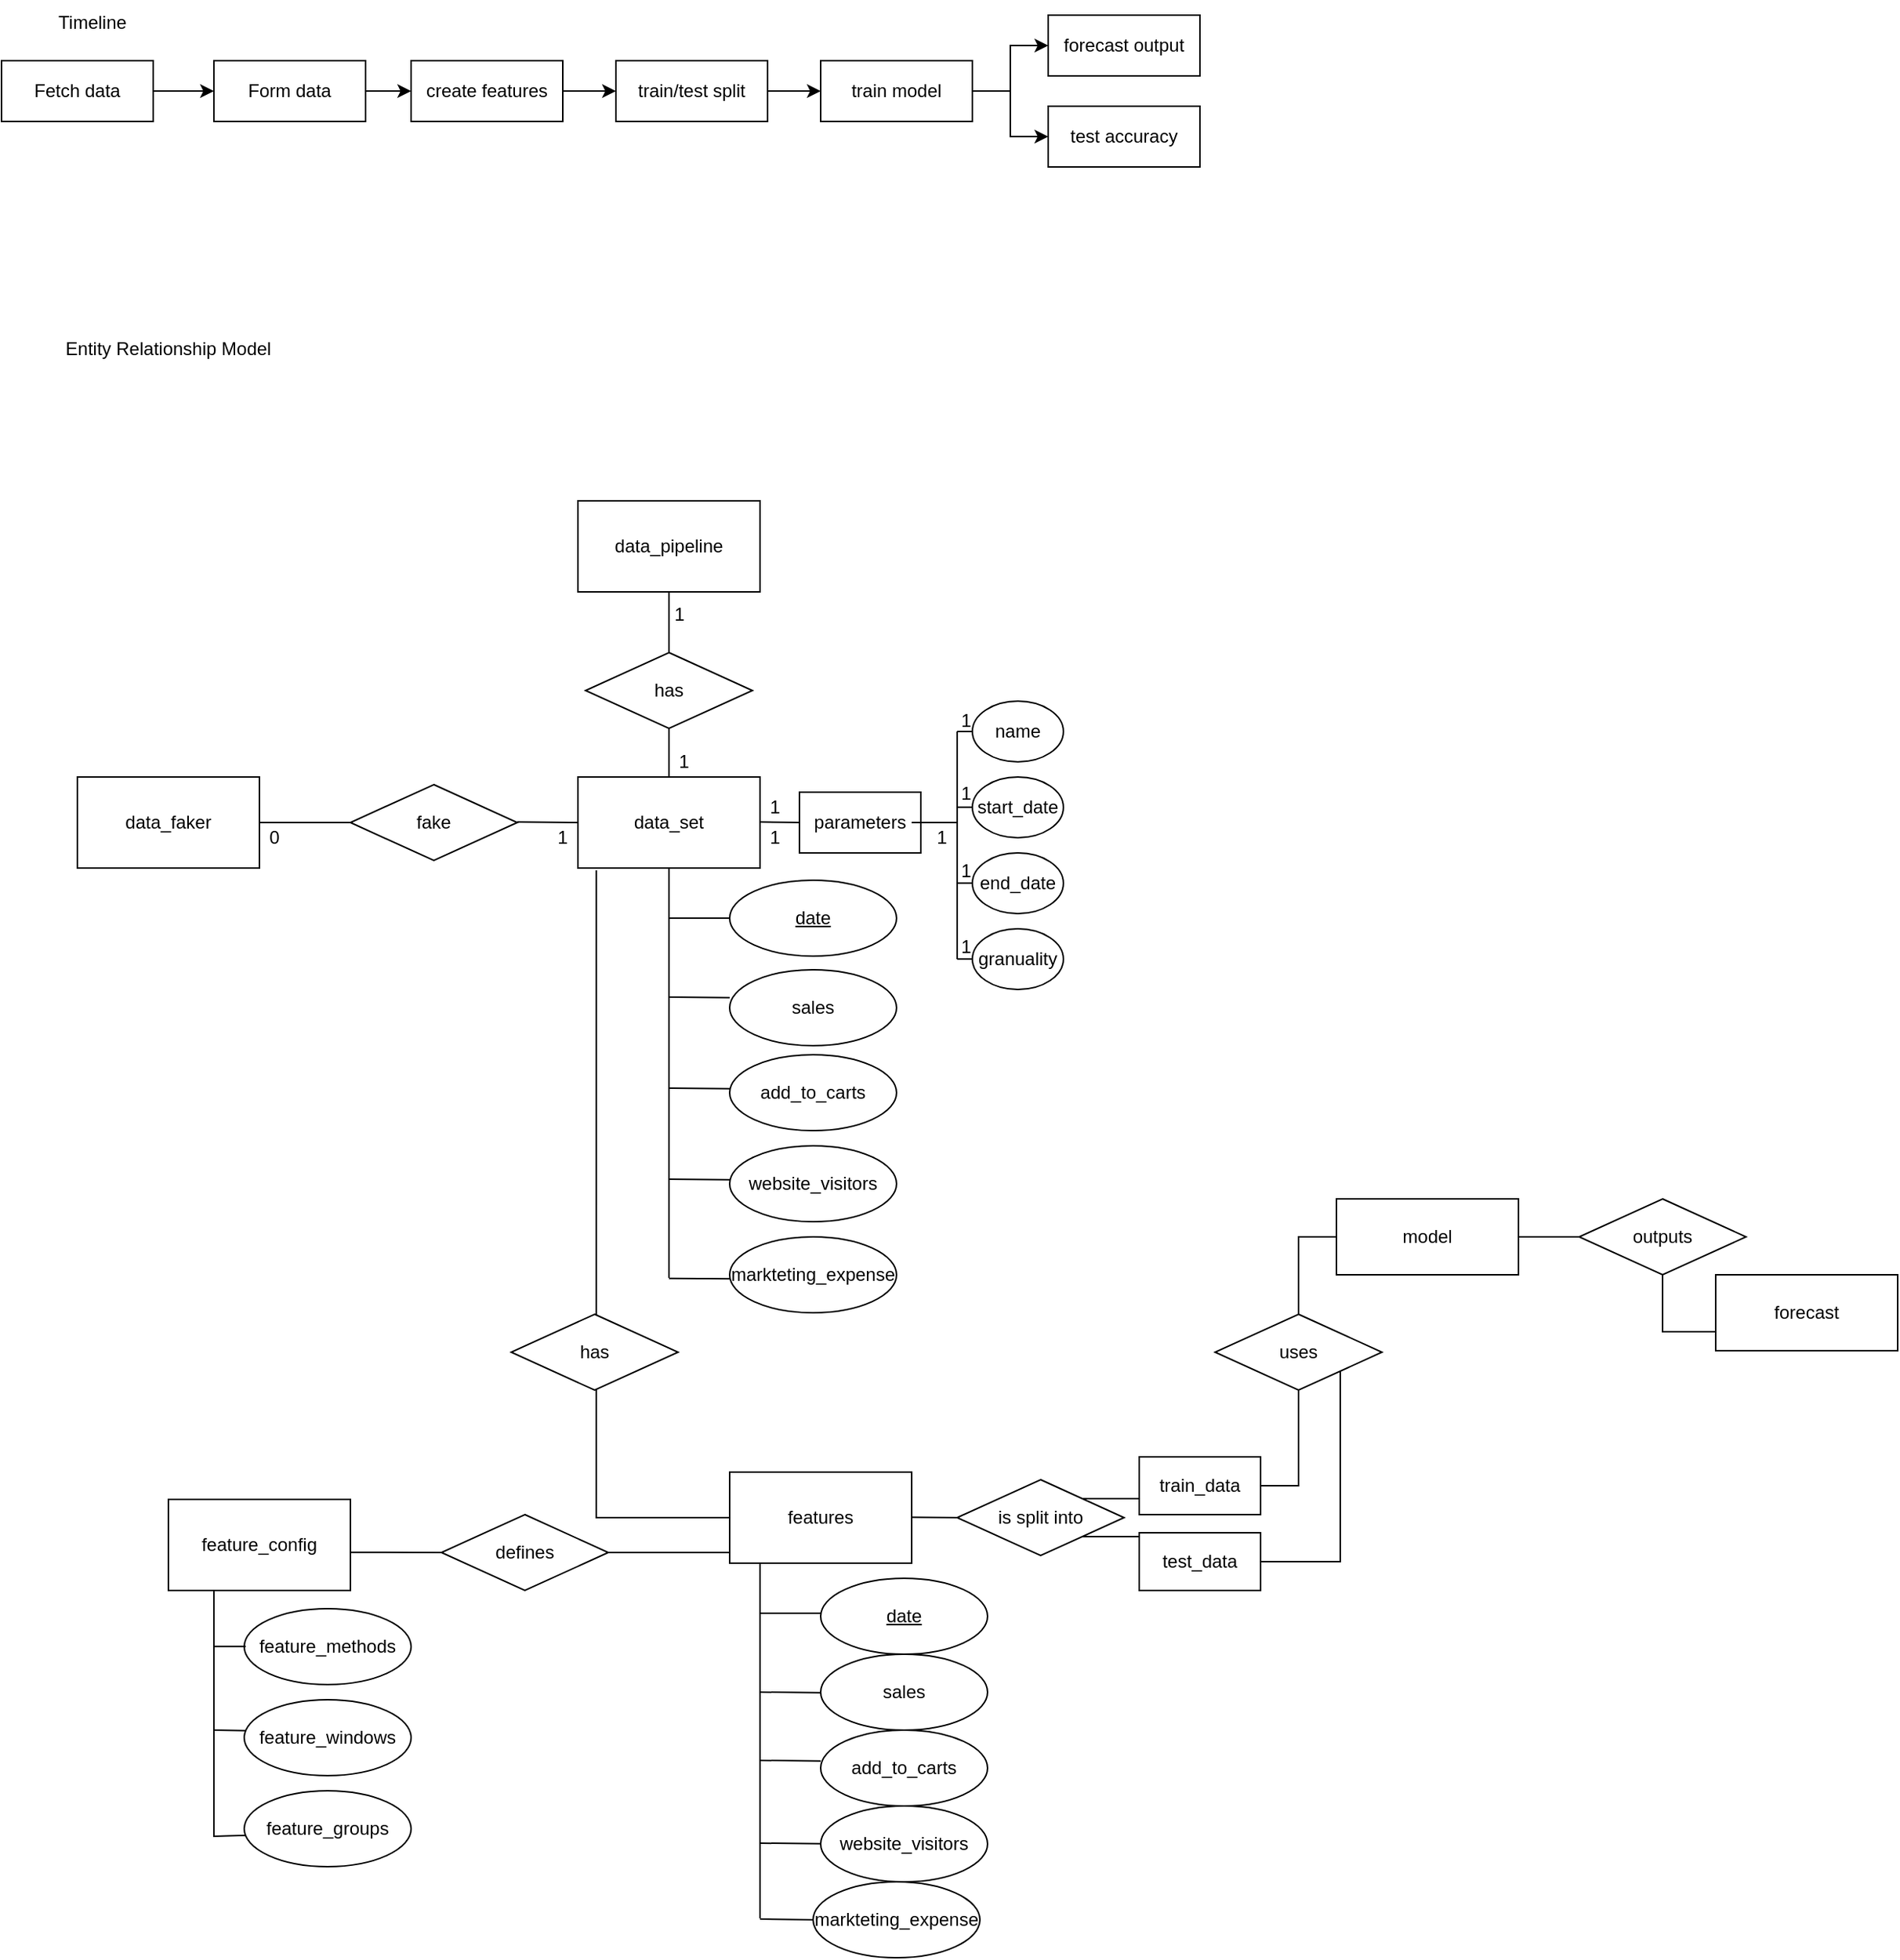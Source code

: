 <mxfile version="28.0.4">
  <diagram name="Page-1" id="VdG0ydc967w3bB8NOWR4">
    <mxGraphModel dx="1240" dy="1746" grid="1" gridSize="10" guides="1" tooltips="1" connect="1" arrows="1" fold="1" page="1" pageScale="1" pageWidth="850" pageHeight="1100" math="0" shadow="0">
      <root>
        <mxCell id="0" />
        <mxCell id="1" parent="0" />
        <mxCell id="EncBWNqlH_w9nEIL0629-1" value="Entity Relationship Model" style="text;html=1;align=center;verticalAlign=middle;whiteSpace=wrap;rounded=0;" parent="1" vertex="1">
          <mxGeometry x="50" y="20" width="160" height="20" as="geometry" />
        </mxCell>
        <mxCell id="EncBWNqlH_w9nEIL0629-2" value="data_faker" style="rounded=0;whiteSpace=wrap;html=1;" parent="1" vertex="1">
          <mxGeometry x="70" y="312" width="120" height="60" as="geometry" />
        </mxCell>
        <mxCell id="EncBWNqlH_w9nEIL0629-3" value="fake" style="rhombus;whiteSpace=wrap;html=1;" parent="1" vertex="1">
          <mxGeometry x="250" y="317" width="110" height="50" as="geometry" />
        </mxCell>
        <mxCell id="EncBWNqlH_w9nEIL0629-5" value="data_set" style="rounded=0;whiteSpace=wrap;html=1;" parent="1" vertex="1">
          <mxGeometry x="400" y="312" width="120" height="60" as="geometry" />
        </mxCell>
        <mxCell id="EncBWNqlH_w9nEIL0629-6" value="name" style="ellipse;whiteSpace=wrap;html=1;" parent="1" vertex="1">
          <mxGeometry x="660" y="262" width="60" height="40" as="geometry" />
        </mxCell>
        <mxCell id="EncBWNqlH_w9nEIL0629-7" value="start_date" style="ellipse;whiteSpace=wrap;html=1;" parent="1" vertex="1">
          <mxGeometry x="660" y="312" width="60" height="40" as="geometry" />
        </mxCell>
        <mxCell id="EncBWNqlH_w9nEIL0629-8" value="end_date" style="ellipse;whiteSpace=wrap;html=1;" parent="1" vertex="1">
          <mxGeometry x="660" y="362" width="60" height="40" as="geometry" />
        </mxCell>
        <mxCell id="EncBWNqlH_w9nEIL0629-10" value="granuality" style="ellipse;whiteSpace=wrap;html=1;" parent="1" vertex="1">
          <mxGeometry x="660" y="412" width="60" height="40" as="geometry" />
        </mxCell>
        <mxCell id="EncBWNqlH_w9nEIL0629-12" value="&lt;u&gt;date&lt;/u&gt;" style="ellipse;whiteSpace=wrap;html=1;" parent="1" vertex="1">
          <mxGeometry x="500" y="380" width="110" height="50" as="geometry" />
        </mxCell>
        <mxCell id="EncBWNqlH_w9nEIL0629-13" value="sales" style="ellipse;whiteSpace=wrap;html=1;" parent="1" vertex="1">
          <mxGeometry x="500" y="439" width="110" height="50" as="geometry" />
        </mxCell>
        <mxCell id="EncBWNqlH_w9nEIL0629-14" value="add_to_carts" style="ellipse;whiteSpace=wrap;html=1;" parent="1" vertex="1">
          <mxGeometry x="500" y="495" width="110" height="50" as="geometry" />
        </mxCell>
        <mxCell id="EncBWNqlH_w9nEIL0629-15" value="website_visitors" style="ellipse;whiteSpace=wrap;html=1;" parent="1" vertex="1">
          <mxGeometry x="500" y="555" width="110" height="50" as="geometry" />
        </mxCell>
        <mxCell id="EncBWNqlH_w9nEIL0629-16" value="markteting_expense" style="ellipse;whiteSpace=wrap;html=1;" parent="1" vertex="1">
          <mxGeometry x="500" y="615" width="110" height="50" as="geometry" />
        </mxCell>
        <mxCell id="EncBWNqlH_w9nEIL0629-17" value="" style="endArrow=none;html=1;rounded=0;entryX=0;entryY=0.5;entryDx=0;entryDy=0;" parent="1" target="EncBWNqlH_w9nEIL0629-3" edge="1">
          <mxGeometry width="50" height="50" relative="1" as="geometry">
            <mxPoint x="190" y="342" as="sourcePoint" />
            <mxPoint x="240" y="292" as="targetPoint" />
          </mxGeometry>
        </mxCell>
        <mxCell id="EncBWNqlH_w9nEIL0629-19" value="" style="endArrow=none;html=1;rounded=0;" parent="1" edge="1">
          <mxGeometry width="50" height="50" relative="1" as="geometry">
            <mxPoint x="360" y="341.66" as="sourcePoint" />
            <mxPoint x="400" y="342" as="targetPoint" />
          </mxGeometry>
        </mxCell>
        <mxCell id="EncBWNqlH_w9nEIL0629-20" value="" style="endArrow=none;html=1;rounded=0;" parent="1" edge="1">
          <mxGeometry width="50" height="50" relative="1" as="geometry">
            <mxPoint x="520" y="341.66" as="sourcePoint" />
            <mxPoint x="550" y="342" as="targetPoint" />
          </mxGeometry>
        </mxCell>
        <mxCell id="EncBWNqlH_w9nEIL0629-21" value="0" style="text;html=1;align=center;verticalAlign=middle;whiteSpace=wrap;rounded=0;" parent="1" vertex="1">
          <mxGeometry x="170" y="337" width="60" height="30" as="geometry" />
        </mxCell>
        <mxCell id="EncBWNqlH_w9nEIL0629-22" value="1" style="text;html=1;align=center;verticalAlign=middle;whiteSpace=wrap;rounded=0;" parent="1" vertex="1">
          <mxGeometry x="360" y="337" width="60" height="30" as="geometry" />
        </mxCell>
        <mxCell id="EncBWNqlH_w9nEIL0629-23" value="" style="endArrow=none;html=1;rounded=0;entryX=0.5;entryY=1;entryDx=0;entryDy=0;" parent="1" target="EncBWNqlH_w9nEIL0629-5" edge="1">
          <mxGeometry width="50" height="50" relative="1" as="geometry">
            <mxPoint x="460" y="642" as="sourcePoint" />
            <mxPoint x="510" y="352" as="targetPoint" />
          </mxGeometry>
        </mxCell>
        <mxCell id="EncBWNqlH_w9nEIL0629-28" value="parameters" style="rounded=0;whiteSpace=wrap;html=1;" parent="1" vertex="1">
          <mxGeometry x="546" y="322" width="80" height="40" as="geometry" />
        </mxCell>
        <mxCell id="EncBWNqlH_w9nEIL0629-32" value="" style="endArrow=none;html=1;rounded=0;entryX=0;entryY=0.5;entryDx=0;entryDy=0;" parent="1" target="EncBWNqlH_w9nEIL0629-12" edge="1">
          <mxGeometry width="50" height="50" relative="1" as="geometry">
            <mxPoint x="460" y="405" as="sourcePoint" />
            <mxPoint x="520" y="476.66" as="targetPoint" />
          </mxGeometry>
        </mxCell>
        <mxCell id="EncBWNqlH_w9nEIL0629-33" value="" style="endArrow=none;html=1;rounded=0;entryX=0;entryY=0.5;entryDx=0;entryDy=0;" parent="1" edge="1">
          <mxGeometry width="50" height="50" relative="1" as="geometry">
            <mxPoint x="460" y="457" as="sourcePoint" />
            <mxPoint x="500" y="457.34" as="targetPoint" />
          </mxGeometry>
        </mxCell>
        <mxCell id="EncBWNqlH_w9nEIL0629-34" value="" style="endArrow=none;html=1;rounded=0;entryX=0;entryY=0.5;entryDx=0;entryDy=0;" parent="1" edge="1">
          <mxGeometry width="50" height="50" relative="1" as="geometry">
            <mxPoint x="460" y="517" as="sourcePoint" />
            <mxPoint x="500" y="517.34" as="targetPoint" />
          </mxGeometry>
        </mxCell>
        <mxCell id="EncBWNqlH_w9nEIL0629-35" value="" style="endArrow=none;html=1;rounded=0;entryX=0;entryY=0.5;entryDx=0;entryDy=0;" parent="1" edge="1">
          <mxGeometry width="50" height="50" relative="1" as="geometry">
            <mxPoint x="460" y="577" as="sourcePoint" />
            <mxPoint x="500" y="577.34" as="targetPoint" />
          </mxGeometry>
        </mxCell>
        <mxCell id="EncBWNqlH_w9nEIL0629-36" value="" style="endArrow=none;html=1;rounded=0;entryX=0;entryY=0.5;entryDx=0;entryDy=0;" parent="1" edge="1">
          <mxGeometry width="50" height="50" relative="1" as="geometry">
            <mxPoint x="460" y="642.34" as="sourcePoint" />
            <mxPoint x="500" y="642.68" as="targetPoint" />
          </mxGeometry>
        </mxCell>
        <mxCell id="EncBWNqlH_w9nEIL0629-37" value="" style="endArrow=none;html=1;rounded=0;" parent="1" edge="1">
          <mxGeometry width="50" height="50" relative="1" as="geometry">
            <mxPoint x="650" y="432" as="sourcePoint" />
            <mxPoint x="650" y="282" as="targetPoint" />
          </mxGeometry>
        </mxCell>
        <mxCell id="EncBWNqlH_w9nEIL0629-38" value="" style="endArrow=none;html=1;rounded=0;" parent="1" edge="1">
          <mxGeometry width="50" height="50" relative="1" as="geometry">
            <mxPoint x="620" y="342" as="sourcePoint" />
            <mxPoint x="650" y="342" as="targetPoint" />
          </mxGeometry>
        </mxCell>
        <mxCell id="EncBWNqlH_w9nEIL0629-39" value="" style="endArrow=none;html=1;rounded=0;entryX=0;entryY=0.5;entryDx=0;entryDy=0;" parent="1" target="EncBWNqlH_w9nEIL0629-6" edge="1">
          <mxGeometry width="50" height="50" relative="1" as="geometry">
            <mxPoint x="650" y="282" as="sourcePoint" />
            <mxPoint x="680" y="282" as="targetPoint" />
          </mxGeometry>
        </mxCell>
        <mxCell id="EncBWNqlH_w9nEIL0629-40" value="" style="endArrow=none;html=1;rounded=0;entryX=0;entryY=0.5;entryDx=0;entryDy=0;" parent="1" edge="1">
          <mxGeometry width="50" height="50" relative="1" as="geometry">
            <mxPoint x="650" y="331.89" as="sourcePoint" />
            <mxPoint x="660" y="331.89" as="targetPoint" />
            <Array as="points">
              <mxPoint x="650" y="331.89" />
            </Array>
          </mxGeometry>
        </mxCell>
        <mxCell id="EncBWNqlH_w9nEIL0629-41" value="" style="endArrow=none;html=1;rounded=0;entryX=0;entryY=0.5;entryDx=0;entryDy=0;" parent="1" edge="1">
          <mxGeometry width="50" height="50" relative="1" as="geometry">
            <mxPoint x="650" y="381.89" as="sourcePoint" />
            <mxPoint x="660" y="381.89" as="targetPoint" />
          </mxGeometry>
        </mxCell>
        <mxCell id="EncBWNqlH_w9nEIL0629-42" value="" style="endArrow=none;html=1;rounded=0;entryX=0;entryY=0.5;entryDx=0;entryDy=0;" parent="1" edge="1">
          <mxGeometry width="50" height="50" relative="1" as="geometry">
            <mxPoint x="650" y="431.89" as="sourcePoint" />
            <mxPoint x="660" y="431.89" as="targetPoint" />
          </mxGeometry>
        </mxCell>
        <mxCell id="EncBWNqlH_w9nEIL0629-45" value="1" style="text;html=1;align=center;verticalAlign=middle;whiteSpace=wrap;rounded=0;" parent="1" vertex="1">
          <mxGeometry x="500" y="337" width="60" height="30" as="geometry" />
        </mxCell>
        <mxCell id="EncBWNqlH_w9nEIL0629-46" value="1" style="text;html=1;align=center;verticalAlign=middle;whiteSpace=wrap;rounded=0;" parent="1" vertex="1">
          <mxGeometry x="500" y="317" width="60" height="30" as="geometry" />
        </mxCell>
        <mxCell id="EncBWNqlH_w9nEIL0629-47" value="1" style="text;html=1;align=center;verticalAlign=middle;whiteSpace=wrap;rounded=0;" parent="1" vertex="1">
          <mxGeometry x="610" y="337" width="60" height="30" as="geometry" />
        </mxCell>
        <mxCell id="EncBWNqlH_w9nEIL0629-48" value="1" style="text;html=1;align=center;verticalAlign=middle;whiteSpace=wrap;rounded=0;" parent="1" vertex="1">
          <mxGeometry x="626" y="260" width="60" height="30" as="geometry" />
        </mxCell>
        <mxCell id="EncBWNqlH_w9nEIL0629-49" value="1" style="text;html=1;align=center;verticalAlign=middle;whiteSpace=wrap;rounded=0;" parent="1" vertex="1">
          <mxGeometry x="626" y="308" width="60" height="30" as="geometry" />
        </mxCell>
        <mxCell id="EncBWNqlH_w9nEIL0629-50" value="1" style="text;html=1;align=center;verticalAlign=middle;whiteSpace=wrap;rounded=0;" parent="1" vertex="1">
          <mxGeometry x="626" y="359" width="60" height="30" as="geometry" />
        </mxCell>
        <mxCell id="EncBWNqlH_w9nEIL0629-51" value="1" style="text;html=1;align=center;verticalAlign=middle;whiteSpace=wrap;rounded=0;" parent="1" vertex="1">
          <mxGeometry x="626" y="409" width="60" height="30" as="geometry" />
        </mxCell>
        <mxCell id="EncBWNqlH_w9nEIL0629-62" value="Timeline" style="text;html=1;align=center;verticalAlign=middle;whiteSpace=wrap;rounded=0;" parent="1" vertex="1">
          <mxGeometry x="50" y="-200" width="60" height="30" as="geometry" />
        </mxCell>
        <mxCell id="9ufzv4OOkGtOdLYYlgAh-11" style="edgeStyle=orthogonalEdgeStyle;rounded=0;orthogonalLoop=1;jettySize=auto;html=1;exitX=1;exitY=0.5;exitDx=0;exitDy=0;entryX=0;entryY=0.5;entryDx=0;entryDy=0;" edge="1" parent="1" source="9ufzv4OOkGtOdLYYlgAh-1" target="9ufzv4OOkGtOdLYYlgAh-2">
          <mxGeometry relative="1" as="geometry" />
        </mxCell>
        <mxCell id="9ufzv4OOkGtOdLYYlgAh-1" value="Fetch data" style="rounded=0;whiteSpace=wrap;html=1;" vertex="1" parent="1">
          <mxGeometry x="20" y="-160" width="100" height="40" as="geometry" />
        </mxCell>
        <mxCell id="9ufzv4OOkGtOdLYYlgAh-12" style="edgeStyle=orthogonalEdgeStyle;rounded=0;orthogonalLoop=1;jettySize=auto;html=1;exitX=1;exitY=0.5;exitDx=0;exitDy=0;entryX=0;entryY=0.5;entryDx=0;entryDy=0;" edge="1" parent="1" source="9ufzv4OOkGtOdLYYlgAh-2" target="9ufzv4OOkGtOdLYYlgAh-4">
          <mxGeometry relative="1" as="geometry" />
        </mxCell>
        <mxCell id="9ufzv4OOkGtOdLYYlgAh-2" value="Form data" style="rounded=0;whiteSpace=wrap;html=1;" vertex="1" parent="1">
          <mxGeometry x="160" y="-160" width="100" height="40" as="geometry" />
        </mxCell>
        <mxCell id="9ufzv4OOkGtOdLYYlgAh-14" style="edgeStyle=orthogonalEdgeStyle;rounded=0;orthogonalLoop=1;jettySize=auto;html=1;exitX=1;exitY=0.5;exitDx=0;exitDy=0;entryX=0;entryY=0.5;entryDx=0;entryDy=0;" edge="1" parent="1" source="9ufzv4OOkGtOdLYYlgAh-3" target="9ufzv4OOkGtOdLYYlgAh-5">
          <mxGeometry relative="1" as="geometry" />
        </mxCell>
        <mxCell id="9ufzv4OOkGtOdLYYlgAh-3" value="train/test split" style="rounded=0;whiteSpace=wrap;html=1;" vertex="1" parent="1">
          <mxGeometry x="425" y="-160" width="100" height="40" as="geometry" />
        </mxCell>
        <mxCell id="9ufzv4OOkGtOdLYYlgAh-13" style="edgeStyle=orthogonalEdgeStyle;rounded=0;orthogonalLoop=1;jettySize=auto;html=1;exitX=1;exitY=0.5;exitDx=0;exitDy=0;entryX=0;entryY=0.5;entryDx=0;entryDy=0;" edge="1" parent="1" source="9ufzv4OOkGtOdLYYlgAh-4" target="9ufzv4OOkGtOdLYYlgAh-3">
          <mxGeometry relative="1" as="geometry" />
        </mxCell>
        <mxCell id="9ufzv4OOkGtOdLYYlgAh-4" value="create features" style="rounded=0;whiteSpace=wrap;html=1;" vertex="1" parent="1">
          <mxGeometry x="290" y="-160" width="100" height="40" as="geometry" />
        </mxCell>
        <mxCell id="9ufzv4OOkGtOdLYYlgAh-15" style="edgeStyle=orthogonalEdgeStyle;rounded=0;orthogonalLoop=1;jettySize=auto;html=1;exitX=1;exitY=0.5;exitDx=0;exitDy=0;entryX=0;entryY=0.5;entryDx=0;entryDy=0;" edge="1" parent="1" source="9ufzv4OOkGtOdLYYlgAh-5" target="9ufzv4OOkGtOdLYYlgAh-7">
          <mxGeometry relative="1" as="geometry">
            <Array as="points">
              <mxPoint x="685" y="-140" />
              <mxPoint x="685" y="-170" />
            </Array>
          </mxGeometry>
        </mxCell>
        <mxCell id="9ufzv4OOkGtOdLYYlgAh-16" style="edgeStyle=orthogonalEdgeStyle;rounded=0;orthogonalLoop=1;jettySize=auto;html=1;exitX=1;exitY=0.5;exitDx=0;exitDy=0;" edge="1" parent="1" source="9ufzv4OOkGtOdLYYlgAh-5" target="9ufzv4OOkGtOdLYYlgAh-8">
          <mxGeometry relative="1" as="geometry" />
        </mxCell>
        <mxCell id="9ufzv4OOkGtOdLYYlgAh-5" value="train model" style="rounded=0;whiteSpace=wrap;html=1;" vertex="1" parent="1">
          <mxGeometry x="560" y="-160" width="100" height="40" as="geometry" />
        </mxCell>
        <mxCell id="9ufzv4OOkGtOdLYYlgAh-7" value="forecast output" style="rounded=0;whiteSpace=wrap;html=1;" vertex="1" parent="1">
          <mxGeometry x="710" y="-190" width="100" height="40" as="geometry" />
        </mxCell>
        <mxCell id="9ufzv4OOkGtOdLYYlgAh-8" value="test accuracy" style="rounded=0;whiteSpace=wrap;html=1;" vertex="1" parent="1">
          <mxGeometry x="710" y="-130" width="100" height="40" as="geometry" />
        </mxCell>
        <mxCell id="9ufzv4OOkGtOdLYYlgAh-9" value="data_pipeline" style="rounded=0;whiteSpace=wrap;html=1;" vertex="1" parent="1">
          <mxGeometry x="400" y="130" width="120" height="60" as="geometry" />
        </mxCell>
        <mxCell id="9ufzv4OOkGtOdLYYlgAh-25" value="" style="endArrow=none;html=1;rounded=0;exitX=0.5;exitY=0;exitDx=0;exitDy=0;" edge="1" parent="1" source="EncBWNqlH_w9nEIL0629-5">
          <mxGeometry width="50" height="50" relative="1" as="geometry">
            <mxPoint x="910" y="300" as="sourcePoint" />
            <mxPoint x="460" y="190" as="targetPoint" />
          </mxGeometry>
        </mxCell>
        <mxCell id="9ufzv4OOkGtOdLYYlgAh-27" value="feature_config" style="rounded=0;whiteSpace=wrap;html=1;" vertex="1" parent="1">
          <mxGeometry x="130" y="788" width="120" height="60" as="geometry" />
        </mxCell>
        <mxCell id="9ufzv4OOkGtOdLYYlgAh-42" style="edgeStyle=orthogonalEdgeStyle;rounded=0;orthogonalLoop=1;jettySize=auto;html=1;exitX=0;exitY=0.5;exitDx=0;exitDy=0;endArrow=none;endFill=0;entryX=0.101;entryY=1.025;entryDx=0;entryDy=0;entryPerimeter=0;" edge="1" parent="1" source="9ufzv4OOkGtOdLYYlgAh-36" target="EncBWNqlH_w9nEIL0629-5">
          <mxGeometry relative="1" as="geometry">
            <mxPoint x="460" y="800.2" as="targetPoint" />
            <mxPoint x="380" y="825" as="sourcePoint" />
          </mxGeometry>
        </mxCell>
        <mxCell id="9ufzv4OOkGtOdLYYlgAh-36" value="features" style="rounded=0;whiteSpace=wrap;html=1;" vertex="1" parent="1">
          <mxGeometry x="500" y="770" width="120" height="60" as="geometry" />
        </mxCell>
        <mxCell id="9ufzv4OOkGtOdLYYlgAh-37" value="train_data" style="rounded=0;whiteSpace=wrap;html=1;" vertex="1" parent="1">
          <mxGeometry x="770" y="760" width="80" height="38" as="geometry" />
        </mxCell>
        <mxCell id="9ufzv4OOkGtOdLYYlgAh-38" value="test_data" style="rounded=0;whiteSpace=wrap;html=1;" vertex="1" parent="1">
          <mxGeometry x="770" y="810" width="80" height="38" as="geometry" />
        </mxCell>
        <mxCell id="9ufzv4OOkGtOdLYYlgAh-81" style="edgeStyle=orthogonalEdgeStyle;rounded=0;orthogonalLoop=1;jettySize=auto;html=1;exitX=0;exitY=0.5;exitDx=0;exitDy=0;entryX=0.5;entryY=0;entryDx=0;entryDy=0;endArrow=none;endFill=0;" edge="1" parent="1" source="9ufzv4OOkGtOdLYYlgAh-39" target="9ufzv4OOkGtOdLYYlgAh-79">
          <mxGeometry relative="1" as="geometry" />
        </mxCell>
        <mxCell id="9ufzv4OOkGtOdLYYlgAh-84" style="edgeStyle=orthogonalEdgeStyle;rounded=0;orthogonalLoop=1;jettySize=auto;html=1;exitX=1;exitY=0.5;exitDx=0;exitDy=0;entryX=0;entryY=0.5;entryDx=0;entryDy=0;endArrow=none;endFill=0;" edge="1" parent="1" source="9ufzv4OOkGtOdLYYlgAh-39" target="9ufzv4OOkGtOdLYYlgAh-78">
          <mxGeometry relative="1" as="geometry" />
        </mxCell>
        <mxCell id="9ufzv4OOkGtOdLYYlgAh-39" value="model" style="rounded=0;whiteSpace=wrap;html=1;" vertex="1" parent="1">
          <mxGeometry x="900" y="590" width="120" height="50" as="geometry" />
        </mxCell>
        <mxCell id="9ufzv4OOkGtOdLYYlgAh-46" value="has" style="rhombus;whiteSpace=wrap;html=1;" vertex="1" parent="1">
          <mxGeometry x="405" y="230" width="110" height="50" as="geometry" />
        </mxCell>
        <mxCell id="9ufzv4OOkGtOdLYYlgAh-47" value="1" style="text;html=1;align=center;verticalAlign=middle;whiteSpace=wrap;rounded=0;" vertex="1" parent="1">
          <mxGeometry x="437" y="190" width="60" height="30" as="geometry" />
        </mxCell>
        <mxCell id="9ufzv4OOkGtOdLYYlgAh-48" value="1" style="text;html=1;align=center;verticalAlign=middle;whiteSpace=wrap;rounded=0;" vertex="1" parent="1">
          <mxGeometry x="440" y="287" width="60" height="30" as="geometry" />
        </mxCell>
        <mxCell id="9ufzv4OOkGtOdLYYlgAh-86" style="edgeStyle=orthogonalEdgeStyle;rounded=0;orthogonalLoop=1;jettySize=auto;html=1;exitX=1;exitY=0;exitDx=0;exitDy=0;entryX=0;entryY=0.75;entryDx=0;entryDy=0;endArrow=none;endFill=0;" edge="1" parent="1" source="9ufzv4OOkGtOdLYYlgAh-49" target="9ufzv4OOkGtOdLYYlgAh-37">
          <mxGeometry relative="1" as="geometry" />
        </mxCell>
        <mxCell id="9ufzv4OOkGtOdLYYlgAh-88" style="edgeStyle=orthogonalEdgeStyle;rounded=0;orthogonalLoop=1;jettySize=auto;html=1;exitX=1;exitY=1;exitDx=0;exitDy=0;entryX=0;entryY=0.25;entryDx=0;entryDy=0;endArrow=none;endFill=0;" edge="1" parent="1" source="9ufzv4OOkGtOdLYYlgAh-49" target="9ufzv4OOkGtOdLYYlgAh-38">
          <mxGeometry relative="1" as="geometry" />
        </mxCell>
        <mxCell id="9ufzv4OOkGtOdLYYlgAh-49" value="is split into" style="rhombus;whiteSpace=wrap;html=1;" vertex="1" parent="1">
          <mxGeometry x="650" y="775" width="110" height="50" as="geometry" />
        </mxCell>
        <mxCell id="9ufzv4OOkGtOdLYYlgAh-51" value="has" style="rhombus;whiteSpace=wrap;html=1;" vertex="1" parent="1">
          <mxGeometry x="356" y="666" width="110" height="50" as="geometry" />
        </mxCell>
        <mxCell id="9ufzv4OOkGtOdLYYlgAh-52" value="&lt;u&gt;date&lt;/u&gt;" style="ellipse;whiteSpace=wrap;html=1;" vertex="1" parent="1">
          <mxGeometry x="560" y="840" width="110" height="50" as="geometry" />
        </mxCell>
        <mxCell id="9ufzv4OOkGtOdLYYlgAh-53" value="sales" style="ellipse;whiteSpace=wrap;html=1;" vertex="1" parent="1">
          <mxGeometry x="560" y="890" width="110" height="50" as="geometry" />
        </mxCell>
        <mxCell id="9ufzv4OOkGtOdLYYlgAh-54" value="add_to_carts" style="ellipse;whiteSpace=wrap;html=1;" vertex="1" parent="1">
          <mxGeometry x="560" y="940" width="110" height="50" as="geometry" />
        </mxCell>
        <mxCell id="9ufzv4OOkGtOdLYYlgAh-55" value="website_visitors" style="ellipse;whiteSpace=wrap;html=1;" vertex="1" parent="1">
          <mxGeometry x="560" y="990" width="110" height="50" as="geometry" />
        </mxCell>
        <mxCell id="9ufzv4OOkGtOdLYYlgAh-56" value="markteting_expense" style="ellipse;whiteSpace=wrap;html=1;" vertex="1" parent="1">
          <mxGeometry x="555" y="1040" width="110" height="50" as="geometry" />
        </mxCell>
        <mxCell id="9ufzv4OOkGtOdLYYlgAh-57" value="defines" style="rhombus;whiteSpace=wrap;html=1;" vertex="1" parent="1">
          <mxGeometry x="310" y="798" width="110" height="50" as="geometry" />
        </mxCell>
        <mxCell id="9ufzv4OOkGtOdLYYlgAh-60" value="" style="endArrow=none;html=1;rounded=0;exitX=1;exitY=0.5;exitDx=0;exitDy=0;" edge="1" parent="1" source="9ufzv4OOkGtOdLYYlgAh-57">
          <mxGeometry width="50" height="50" relative="1" as="geometry">
            <mxPoint x="400" y="900" as="sourcePoint" />
            <mxPoint x="500" y="823" as="targetPoint" />
          </mxGeometry>
        </mxCell>
        <mxCell id="9ufzv4OOkGtOdLYYlgAh-61" value="" style="endArrow=none;html=1;rounded=0;exitX=1;exitY=0.5;exitDx=0;exitDy=0;entryX=0;entryY=0.5;entryDx=0;entryDy=0;" edge="1" parent="1" target="9ufzv4OOkGtOdLYYlgAh-57">
          <mxGeometry width="50" height="50" relative="1" as="geometry">
            <mxPoint x="250" y="822.84" as="sourcePoint" />
            <mxPoint x="330" y="822.84" as="targetPoint" />
          </mxGeometry>
        </mxCell>
        <mxCell id="9ufzv4OOkGtOdLYYlgAh-65" value="" style="endArrow=none;html=1;rounded=0;exitX=1;exitY=0.5;exitDx=0;exitDy=0;" edge="1" parent="1">
          <mxGeometry width="50" height="50" relative="1" as="geometry">
            <mxPoint x="620" y="799.76" as="sourcePoint" />
            <mxPoint x="650" y="800" as="targetPoint" />
          </mxGeometry>
        </mxCell>
        <mxCell id="9ufzv4OOkGtOdLYYlgAh-66" value="" style="endArrow=none;html=1;rounded=0;entryX=0.5;entryY=1;entryDx=0;entryDy=0;" edge="1" parent="1">
          <mxGeometry width="50" height="50" relative="1" as="geometry">
            <mxPoint x="520" y="1064" as="sourcePoint" />
            <mxPoint x="520" y="830" as="targetPoint" />
          </mxGeometry>
        </mxCell>
        <mxCell id="9ufzv4OOkGtOdLYYlgAh-67" value="" style="endArrow=none;html=1;rounded=0;entryX=0;entryY=0.5;entryDx=0;entryDy=0;" edge="1" parent="1">
          <mxGeometry width="50" height="50" relative="1" as="geometry">
            <mxPoint x="520" y="863" as="sourcePoint" />
            <mxPoint x="560" y="863" as="targetPoint" />
          </mxGeometry>
        </mxCell>
        <mxCell id="9ufzv4OOkGtOdLYYlgAh-68" value="" style="endArrow=none;html=1;rounded=0;entryX=0;entryY=0.5;entryDx=0;entryDy=0;" edge="1" parent="1">
          <mxGeometry width="50" height="50" relative="1" as="geometry">
            <mxPoint x="520" y="915" as="sourcePoint" />
            <mxPoint x="560" y="915.34" as="targetPoint" />
          </mxGeometry>
        </mxCell>
        <mxCell id="9ufzv4OOkGtOdLYYlgAh-69" value="" style="endArrow=none;html=1;rounded=0;entryX=0;entryY=0.5;entryDx=0;entryDy=0;" edge="1" parent="1">
          <mxGeometry width="50" height="50" relative="1" as="geometry">
            <mxPoint x="520" y="960" as="sourcePoint" />
            <mxPoint x="560" y="960.34" as="targetPoint" />
          </mxGeometry>
        </mxCell>
        <mxCell id="9ufzv4OOkGtOdLYYlgAh-70" value="" style="endArrow=none;html=1;rounded=0;entryX=0;entryY=0.5;entryDx=0;entryDy=0;" edge="1" parent="1">
          <mxGeometry width="50" height="50" relative="1" as="geometry">
            <mxPoint x="520" y="1014.5" as="sourcePoint" />
            <mxPoint x="560" y="1014.84" as="targetPoint" />
          </mxGeometry>
        </mxCell>
        <mxCell id="9ufzv4OOkGtOdLYYlgAh-71" value="" style="endArrow=none;html=1;rounded=0;entryX=0;entryY=0.5;entryDx=0;entryDy=0;" edge="1" parent="1" target="9ufzv4OOkGtOdLYYlgAh-56">
          <mxGeometry width="50" height="50" relative="1" as="geometry">
            <mxPoint x="520" y="1064.5" as="sourcePoint" />
            <mxPoint x="560" y="1064.84" as="targetPoint" />
          </mxGeometry>
        </mxCell>
        <mxCell id="9ufzv4OOkGtOdLYYlgAh-72" value="&lt;span&gt;feature_methods&lt;/span&gt;" style="ellipse;whiteSpace=wrap;html=1;fontStyle=0" vertex="1" parent="1">
          <mxGeometry x="180" y="860" width="110" height="50" as="geometry" />
        </mxCell>
        <mxCell id="9ufzv4OOkGtOdLYYlgAh-73" value="&lt;span&gt;feature_groups&lt;/span&gt;" style="ellipse;whiteSpace=wrap;html=1;fontStyle=0" vertex="1" parent="1">
          <mxGeometry x="180" y="980" width="110" height="50" as="geometry" />
        </mxCell>
        <mxCell id="9ufzv4OOkGtOdLYYlgAh-74" value="&lt;span&gt;feature_windows&lt;/span&gt;" style="ellipse;whiteSpace=wrap;html=1;fontStyle=0" vertex="1" parent="1">
          <mxGeometry x="180" y="920" width="110" height="50" as="geometry" />
        </mxCell>
        <mxCell id="9ufzv4OOkGtOdLYYlgAh-75" value="" style="endArrow=none;html=1;rounded=0;exitX=0.006;exitY=0.587;exitDx=0;exitDy=0;entryX=0.25;entryY=1;entryDx=0;entryDy=0;exitPerimeter=0;" edge="1" parent="1" source="9ufzv4OOkGtOdLYYlgAh-73" target="9ufzv4OOkGtOdLYYlgAh-27">
          <mxGeometry width="50" height="50" relative="1" as="geometry">
            <mxPoint x="380" y="880" as="sourcePoint" />
            <mxPoint x="430" y="830" as="targetPoint" />
            <Array as="points">
              <mxPoint x="160" y="1010" />
            </Array>
          </mxGeometry>
        </mxCell>
        <mxCell id="9ufzv4OOkGtOdLYYlgAh-76" value="" style="endArrow=none;html=1;rounded=0;entryX=0.009;entryY=0.407;entryDx=0;entryDy=0;entryPerimeter=0;" edge="1" parent="1" target="9ufzv4OOkGtOdLYYlgAh-74">
          <mxGeometry width="50" height="50" relative="1" as="geometry">
            <mxPoint x="160" y="940" as="sourcePoint" />
            <mxPoint x="280" y="950" as="targetPoint" />
          </mxGeometry>
        </mxCell>
        <mxCell id="9ufzv4OOkGtOdLYYlgAh-77" value="" style="endArrow=none;html=1;rounded=0;entryX=0.009;entryY=0.407;entryDx=0;entryDy=0;entryPerimeter=0;" edge="1" parent="1">
          <mxGeometry width="50" height="50" relative="1" as="geometry">
            <mxPoint x="160" y="884.83" as="sourcePoint" />
            <mxPoint x="181" y="884.83" as="targetPoint" />
          </mxGeometry>
        </mxCell>
        <mxCell id="9ufzv4OOkGtOdLYYlgAh-89" style="edgeStyle=orthogonalEdgeStyle;rounded=0;orthogonalLoop=1;jettySize=auto;html=1;exitX=0.5;exitY=1;exitDx=0;exitDy=0;entryX=0;entryY=0.75;entryDx=0;entryDy=0;endArrow=none;endFill=0;" edge="1" parent="1" source="9ufzv4OOkGtOdLYYlgAh-78" target="9ufzv4OOkGtOdLYYlgAh-85">
          <mxGeometry relative="1" as="geometry" />
        </mxCell>
        <mxCell id="9ufzv4OOkGtOdLYYlgAh-78" value="outputs" style="rhombus;whiteSpace=wrap;html=1;" vertex="1" parent="1">
          <mxGeometry x="1060" y="590" width="110" height="50" as="geometry" />
        </mxCell>
        <mxCell id="9ufzv4OOkGtOdLYYlgAh-82" style="edgeStyle=orthogonalEdgeStyle;rounded=0;orthogonalLoop=1;jettySize=auto;html=1;exitX=0.5;exitY=1;exitDx=0;exitDy=0;entryX=1;entryY=0.5;entryDx=0;entryDy=0;endArrow=none;endFill=0;" edge="1" parent="1" source="9ufzv4OOkGtOdLYYlgAh-79" target="9ufzv4OOkGtOdLYYlgAh-37">
          <mxGeometry relative="1" as="geometry" />
        </mxCell>
        <mxCell id="9ufzv4OOkGtOdLYYlgAh-83" style="edgeStyle=orthogonalEdgeStyle;rounded=0;orthogonalLoop=1;jettySize=auto;html=1;exitX=1;exitY=1;exitDx=0;exitDy=0;entryX=1;entryY=0.5;entryDx=0;entryDy=0;endArrow=none;endFill=0;" edge="1" parent="1" source="9ufzv4OOkGtOdLYYlgAh-79" target="9ufzv4OOkGtOdLYYlgAh-38">
          <mxGeometry relative="1" as="geometry" />
        </mxCell>
        <mxCell id="9ufzv4OOkGtOdLYYlgAh-79" value="uses" style="rhombus;whiteSpace=wrap;html=1;" vertex="1" parent="1">
          <mxGeometry x="820" y="666" width="110" height="50" as="geometry" />
        </mxCell>
        <mxCell id="9ufzv4OOkGtOdLYYlgAh-85" value="forecast" style="rounded=0;whiteSpace=wrap;html=1;" vertex="1" parent="1">
          <mxGeometry x="1150" y="640" width="120" height="50" as="geometry" />
        </mxCell>
      </root>
    </mxGraphModel>
  </diagram>
</mxfile>
